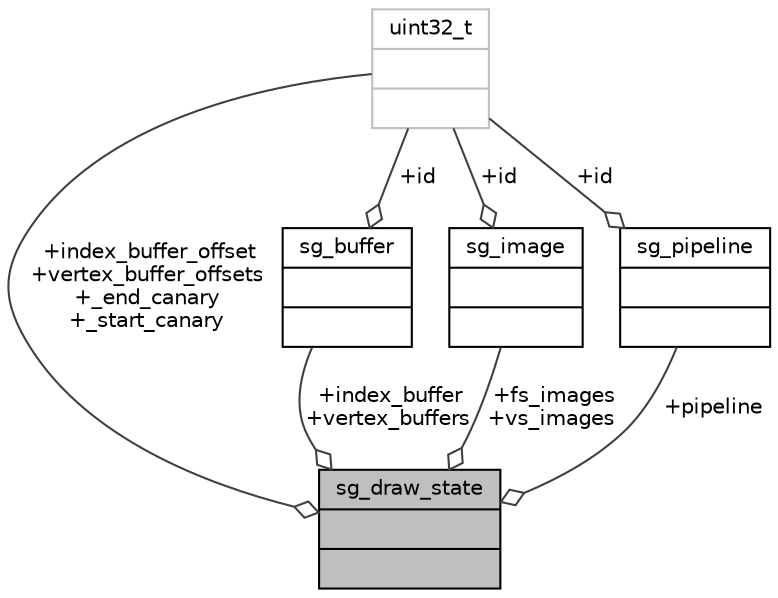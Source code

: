 digraph "sg_draw_state"
{
 // INTERACTIVE_SVG=YES
  bgcolor="transparent";
  edge [fontname="Helvetica",fontsize="10",labelfontname="Helvetica",labelfontsize="10"];
  node [fontname="Helvetica",fontsize="10",shape=record];
  Node1 [label="{sg_draw_state\n||}",height=0.2,width=0.4,color="black", fillcolor="grey75", style="filled" fontcolor="black"];
  Node2 -> Node1 [color="grey25",fontsize="10",style="solid",label=" +index_buffer\n+vertex_buffers" ,arrowhead="odiamond",fontname="Helvetica"];
  Node2 [label="{sg_buffer\n||}",height=0.2,width=0.4,color="black",URL="$d9/dee/structsg__buffer.html"];
  Node3 -> Node2 [color="grey25",fontsize="10",style="solid",label=" +id" ,arrowhead="odiamond",fontname="Helvetica"];
  Node3 [label="{uint32_t\n||}",height=0.2,width=0.4,color="grey75"];
  Node4 -> Node1 [color="grey25",fontsize="10",style="solid",label=" +fs_images\n+vs_images" ,arrowhead="odiamond",fontname="Helvetica"];
  Node4 [label="{sg_image\n||}",height=0.2,width=0.4,color="black",URL="$d5/de5/structsg__image.html"];
  Node3 -> Node4 [color="grey25",fontsize="10",style="solid",label=" +id" ,arrowhead="odiamond",fontname="Helvetica"];
  Node3 -> Node1 [color="grey25",fontsize="10",style="solid",label=" +index_buffer_offset\n+vertex_buffer_offsets\n+_end_canary\n+_start_canary" ,arrowhead="odiamond",fontname="Helvetica"];
  Node5 -> Node1 [color="grey25",fontsize="10",style="solid",label=" +pipeline" ,arrowhead="odiamond",fontname="Helvetica"];
  Node5 [label="{sg_pipeline\n||}",height=0.2,width=0.4,color="black",URL="$d5/d97/structsg__pipeline.html"];
  Node3 -> Node5 [color="grey25",fontsize="10",style="solid",label=" +id" ,arrowhead="odiamond",fontname="Helvetica"];
}
